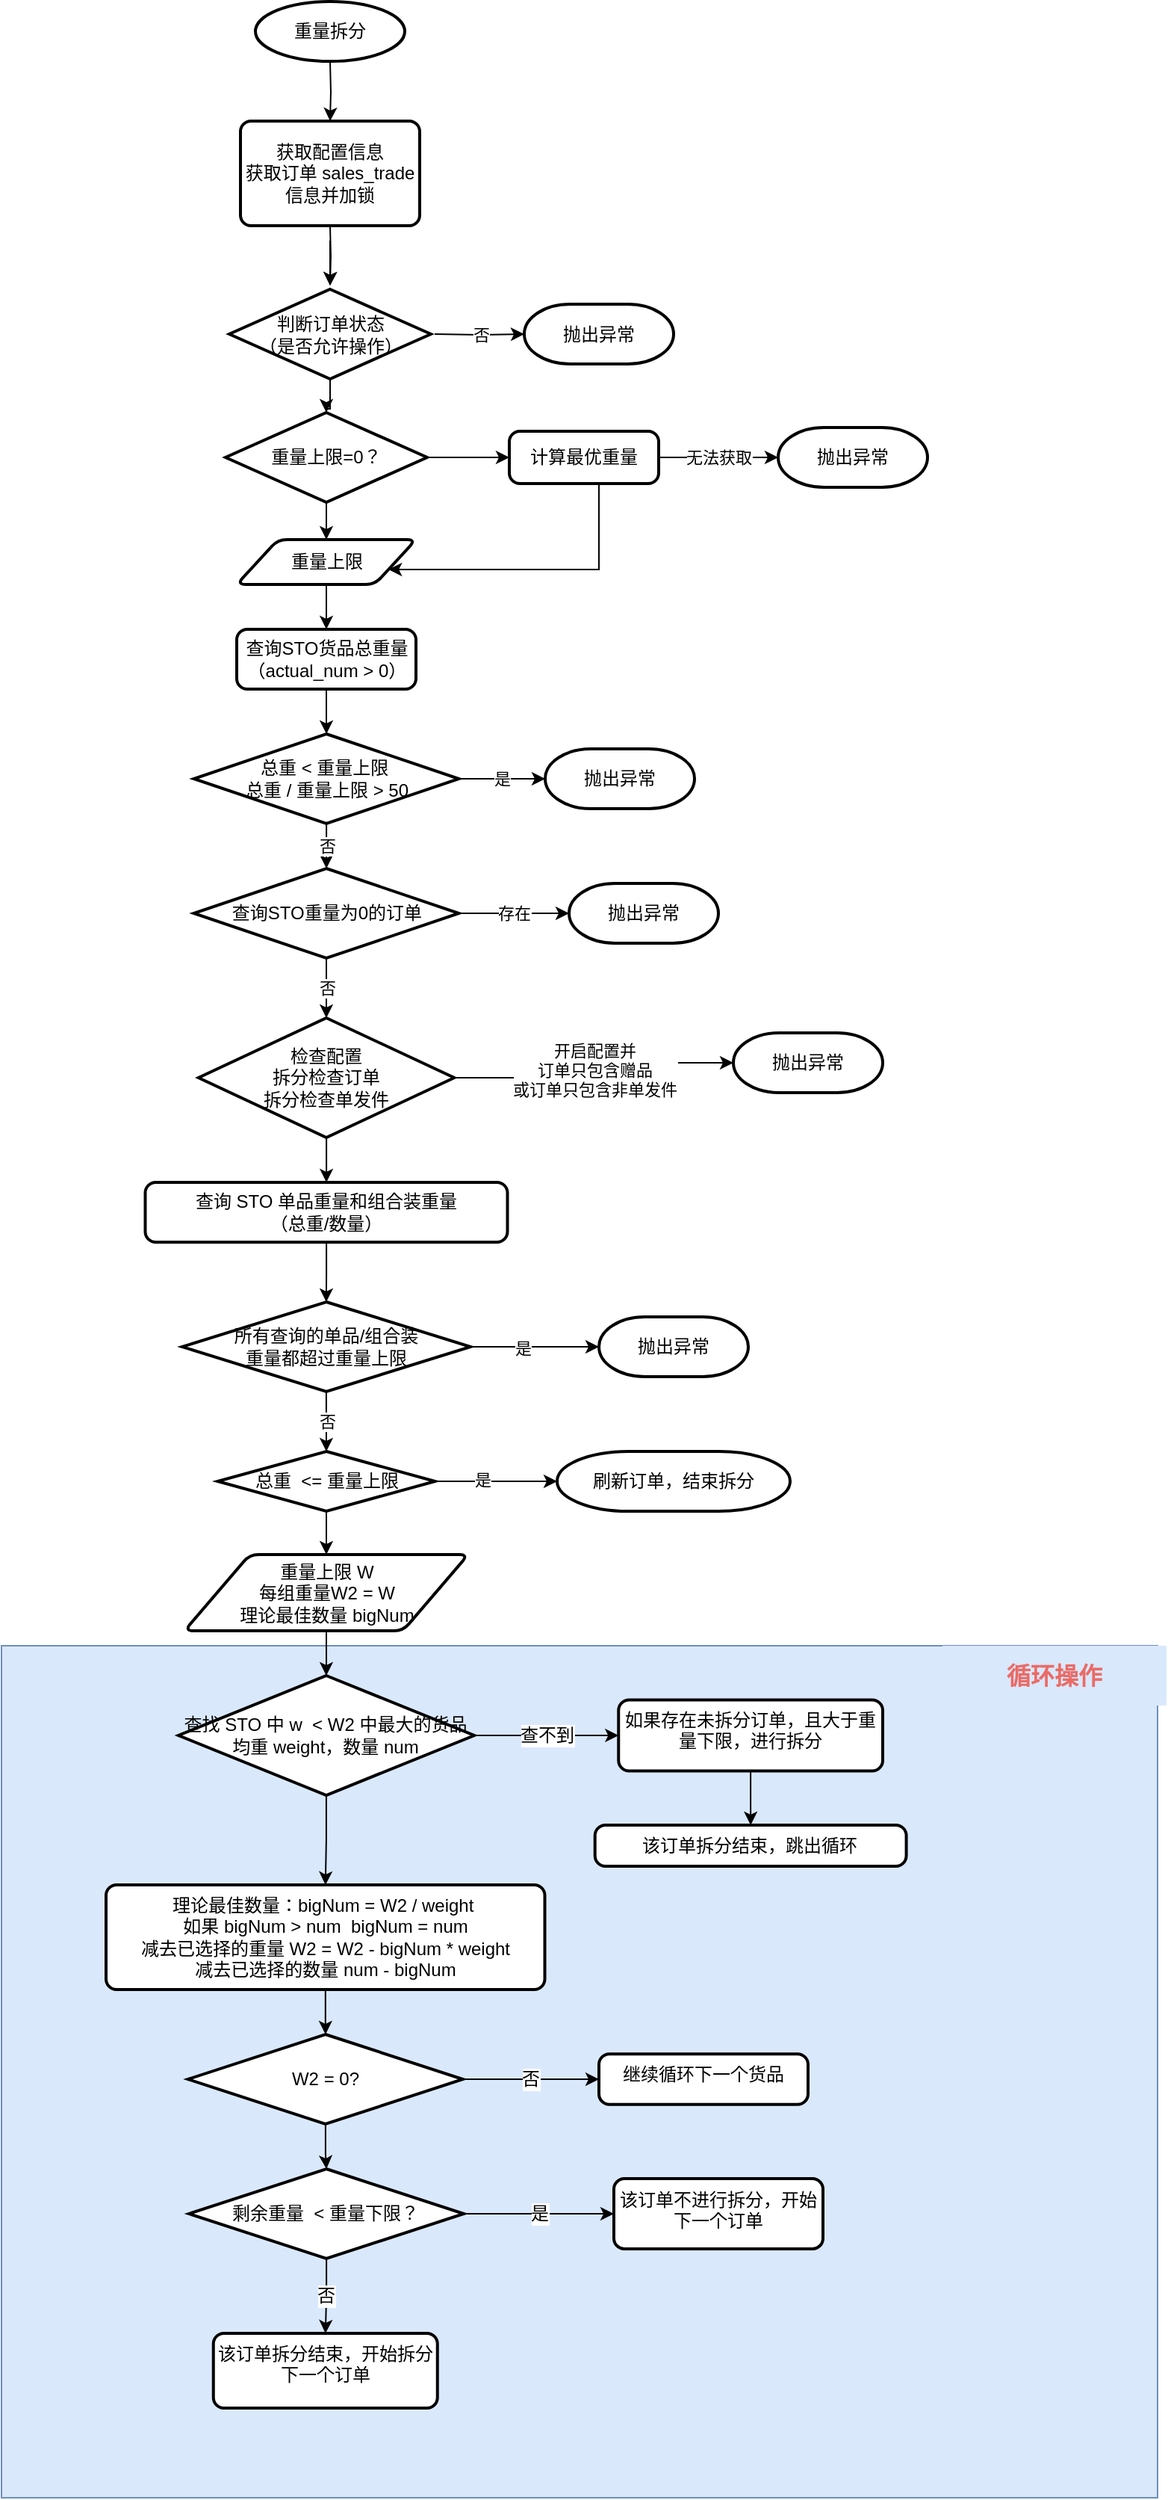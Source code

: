 <mxfile version="15.9.6" type="github">
  <diagram id="C5RBs43oDa-KdzZeNtuy" name="Page-1">
    <mxGraphModel dx="865" dy="456" grid="1" gridSize="10" guides="1" tooltips="1" connect="1" arrows="1" fold="1" page="1" pageScale="1" pageWidth="827" pageHeight="1169" math="0" shadow="0">
      <root>
        <mxCell id="WIyWlLk6GJQsqaUBKTNV-0" />
        <mxCell id="WIyWlLk6GJQsqaUBKTNV-1" parent="WIyWlLk6GJQsqaUBKTNV-0" />
        <mxCell id="njuP0xFI8WVh34JiceHF-87" value="" style="whiteSpace=wrap;html=1;fillColor=#dae8fc;strokeColor=#6c8ebf;" vertex="1" parent="WIyWlLk6GJQsqaUBKTNV-1">
          <mxGeometry y="1230" width="774" height="570" as="geometry" />
        </mxCell>
        <mxCell id="njuP0xFI8WVh34JiceHF-4" value="" style="edgeStyle=orthogonalEdgeStyle;rounded=0;orthogonalLoop=1;jettySize=auto;html=1;" edge="1" parent="WIyWlLk6GJQsqaUBKTNV-1">
          <mxGeometry relative="1" as="geometry">
            <mxPoint x="220.0" y="170" as="sourcePoint" />
            <mxPoint x="220.0" y="210" as="targetPoint" />
          </mxGeometry>
        </mxCell>
        <mxCell id="njuP0xFI8WVh34JiceHF-6" value="" style="edgeStyle=orthogonalEdgeStyle;rounded=0;orthogonalLoop=1;jettySize=auto;html=1;" edge="1" parent="WIyWlLk6GJQsqaUBKTNV-1">
          <mxGeometry relative="1" as="geometry">
            <mxPoint x="220.0" y="290" as="sourcePoint" />
            <mxPoint x="220.0" y="320" as="targetPoint" />
          </mxGeometry>
        </mxCell>
        <mxCell id="njuP0xFI8WVh34JiceHF-18" value="否" style="edgeStyle=orthogonalEdgeStyle;rounded=0;orthogonalLoop=1;jettySize=auto;html=1;" edge="1" parent="WIyWlLk6GJQsqaUBKTNV-1" target="njuP0xFI8WVh34JiceHF-16">
          <mxGeometry relative="1" as="geometry">
            <mxPoint x="290.0" y="352.5" as="sourcePoint" />
          </mxGeometry>
        </mxCell>
        <mxCell id="njuP0xFI8WVh34JiceHF-19" value="" style="edgeStyle=orthogonalEdgeStyle;rounded=0;orthogonalLoop=1;jettySize=auto;html=1;" edge="1" parent="WIyWlLk6GJQsqaUBKTNV-1">
          <mxGeometry relative="1" as="geometry">
            <mxPoint x="220.0" y="280" as="sourcePoint" />
            <mxPoint x="220.0" y="320" as="targetPoint" />
          </mxGeometry>
        </mxCell>
        <mxCell id="njuP0xFI8WVh34JiceHF-16" value="抛出异常" style="strokeWidth=2;html=1;shape=mxgraph.flowchart.terminator;whiteSpace=wrap;" vertex="1" parent="WIyWlLk6GJQsqaUBKTNV-1">
          <mxGeometry x="350" y="332.5" width="100" height="40" as="geometry" />
        </mxCell>
        <mxCell id="njuP0xFI8WVh34JiceHF-17" value="&lt;span&gt;重量拆分&lt;/span&gt;" style="strokeWidth=2;html=1;shape=mxgraph.flowchart.start_1;whiteSpace=wrap;" vertex="1" parent="WIyWlLk6GJQsqaUBKTNV-1">
          <mxGeometry x="170" y="130" width="100" height="40" as="geometry" />
        </mxCell>
        <mxCell id="njuP0xFI8WVh34JiceHF-55" style="edgeStyle=orthogonalEdgeStyle;rounded=0;orthogonalLoop=1;jettySize=auto;html=1;entryX=0.5;entryY=0;entryDx=0;entryDy=0;" edge="1" parent="WIyWlLk6GJQsqaUBKTNV-1" source="njuP0xFI8WVh34JiceHF-25" target="njuP0xFI8WVh34JiceHF-49">
          <mxGeometry relative="1" as="geometry" />
        </mxCell>
        <mxCell id="njuP0xFI8WVh34JiceHF-25" value="重量上限" style="shape=parallelogram;html=1;strokeWidth=2;perimeter=parallelogramPerimeter;whiteSpace=wrap;rounded=1;arcSize=12;size=0.23;" vertex="1" parent="WIyWlLk6GJQsqaUBKTNV-1">
          <mxGeometry x="157.5" y="490" width="120" height="30" as="geometry" />
        </mxCell>
        <mxCell id="njuP0xFI8WVh34JiceHF-33" value="" style="edgeStyle=orthogonalEdgeStyle;rounded=0;orthogonalLoop=1;jettySize=auto;html=1;" edge="1" parent="WIyWlLk6GJQsqaUBKTNV-1" source="njuP0xFI8WVh34JiceHF-28" target="njuP0xFI8WVh34JiceHF-31">
          <mxGeometry relative="1" as="geometry" />
        </mxCell>
        <mxCell id="njuP0xFI8WVh34JiceHF-28" value="&lt;span&gt;判断订单状态&lt;/span&gt;&lt;br&gt;&lt;span&gt;（是否允许操作）&lt;/span&gt;" style="strokeWidth=2;html=1;shape=mxgraph.flowchart.decision;whiteSpace=wrap;" vertex="1" parent="WIyWlLk6GJQsqaUBKTNV-1">
          <mxGeometry x="152.5" y="322.5" width="135" height="60" as="geometry" />
        </mxCell>
        <mxCell id="njuP0xFI8WVh34JiceHF-34" value="" style="edgeStyle=orthogonalEdgeStyle;rounded=0;orthogonalLoop=1;jettySize=auto;html=1;" edge="1" parent="WIyWlLk6GJQsqaUBKTNV-1" source="njuP0xFI8WVh34JiceHF-31" target="njuP0xFI8WVh34JiceHF-25">
          <mxGeometry relative="1" as="geometry" />
        </mxCell>
        <mxCell id="njuP0xFI8WVh34JiceHF-40" value="" style="edgeStyle=orthogonalEdgeStyle;rounded=0;orthogonalLoop=1;jettySize=auto;html=1;" edge="1" parent="WIyWlLk6GJQsqaUBKTNV-1" source="njuP0xFI8WVh34JiceHF-31" target="njuP0xFI8WVh34JiceHF-39">
          <mxGeometry relative="1" as="geometry" />
        </mxCell>
        <mxCell id="njuP0xFI8WVh34JiceHF-31" value="重量上限=0？" style="strokeWidth=2;html=1;shape=mxgraph.flowchart.decision;whiteSpace=wrap;" vertex="1" parent="WIyWlLk6GJQsqaUBKTNV-1">
          <mxGeometry x="150" y="405" width="135" height="60" as="geometry" />
        </mxCell>
        <mxCell id="njuP0xFI8WVh34JiceHF-37" value="&lt;span&gt;获取配置信息&lt;br&gt;&lt;/span&gt;获取订单 sales_trade 信息并加锁&lt;span&gt;&lt;br&gt;&lt;/span&gt;" style="rounded=1;whiteSpace=wrap;html=1;absoluteArcSize=1;arcSize=14;strokeWidth=2;" vertex="1" parent="WIyWlLk6GJQsqaUBKTNV-1">
          <mxGeometry x="160" y="210" width="120" height="70" as="geometry" />
        </mxCell>
        <mxCell id="njuP0xFI8WVh34JiceHF-44" style="edgeStyle=orthogonalEdgeStyle;rounded=0;orthogonalLoop=1;jettySize=auto;html=1;" edge="1" parent="WIyWlLk6GJQsqaUBKTNV-1" source="njuP0xFI8WVh34JiceHF-39" target="njuP0xFI8WVh34JiceHF-25">
          <mxGeometry relative="1" as="geometry">
            <Array as="points">
              <mxPoint x="400" y="510" />
            </Array>
          </mxGeometry>
        </mxCell>
        <mxCell id="njuP0xFI8WVh34JiceHF-48" value="无法获取" style="edgeStyle=orthogonalEdgeStyle;rounded=0;orthogonalLoop=1;jettySize=auto;html=1;" edge="1" parent="WIyWlLk6GJQsqaUBKTNV-1" source="njuP0xFI8WVh34JiceHF-39" target="njuP0xFI8WVh34JiceHF-45">
          <mxGeometry relative="1" as="geometry" />
        </mxCell>
        <mxCell id="njuP0xFI8WVh34JiceHF-39" value="计算最优重量" style="rounded=1;whiteSpace=wrap;html=1;absoluteArcSize=1;arcSize=14;strokeWidth=2;" vertex="1" parent="WIyWlLk6GJQsqaUBKTNV-1">
          <mxGeometry x="340" y="417.5" width="100" height="35" as="geometry" />
        </mxCell>
        <mxCell id="njuP0xFI8WVh34JiceHF-45" value="抛出异常" style="strokeWidth=2;html=1;shape=mxgraph.flowchart.terminator;whiteSpace=wrap;" vertex="1" parent="WIyWlLk6GJQsqaUBKTNV-1">
          <mxGeometry x="520" y="415" width="100" height="40" as="geometry" />
        </mxCell>
        <mxCell id="njuP0xFI8WVh34JiceHF-56" value="" style="edgeStyle=orthogonalEdgeStyle;rounded=0;orthogonalLoop=1;jettySize=auto;html=1;" edge="1" parent="WIyWlLk6GJQsqaUBKTNV-1" source="njuP0xFI8WVh34JiceHF-49" target="njuP0xFI8WVh34JiceHF-51">
          <mxGeometry relative="1" as="geometry" />
        </mxCell>
        <mxCell id="njuP0xFI8WVh34JiceHF-49" value="查询STO货品总重量（actual_num &amp;gt; 0）" style="rounded=1;whiteSpace=wrap;html=1;absoluteArcSize=1;arcSize=14;strokeWidth=2;" vertex="1" parent="WIyWlLk6GJQsqaUBKTNV-1">
          <mxGeometry x="157.5" y="550" width="120" height="40" as="geometry" />
        </mxCell>
        <mxCell id="njuP0xFI8WVh34JiceHF-58" value="是" style="edgeStyle=orthogonalEdgeStyle;rounded=0;orthogonalLoop=1;jettySize=auto;html=1;" edge="1" parent="WIyWlLk6GJQsqaUBKTNV-1" source="njuP0xFI8WVh34JiceHF-51" target="njuP0xFI8WVh34JiceHF-57">
          <mxGeometry relative="1" as="geometry" />
        </mxCell>
        <mxCell id="njuP0xFI8WVh34JiceHF-60" value="否" style="edgeStyle=orthogonalEdgeStyle;rounded=0;orthogonalLoop=1;jettySize=auto;html=1;" edge="1" parent="WIyWlLk6GJQsqaUBKTNV-1" source="njuP0xFI8WVh34JiceHF-51" target="njuP0xFI8WVh34JiceHF-59">
          <mxGeometry relative="1" as="geometry" />
        </mxCell>
        <mxCell id="njuP0xFI8WVh34JiceHF-51" value="总重 &amp;lt; 重量上限&amp;nbsp;&lt;br&gt;总重 / 重量上限 &amp;gt; 50" style="strokeWidth=2;html=1;shape=mxgraph.flowchart.decision;whiteSpace=wrap;" vertex="1" parent="WIyWlLk6GJQsqaUBKTNV-1">
          <mxGeometry x="128.75" y="620" width="177.5" height="60" as="geometry" />
        </mxCell>
        <mxCell id="njuP0xFI8WVh34JiceHF-57" value="抛出异常" style="strokeWidth=2;html=1;shape=mxgraph.flowchart.terminator;whiteSpace=wrap;" vertex="1" parent="WIyWlLk6GJQsqaUBKTNV-1">
          <mxGeometry x="364" y="630" width="100" height="40" as="geometry" />
        </mxCell>
        <mxCell id="njuP0xFI8WVh34JiceHF-62" value="存在" style="edgeStyle=orthogonalEdgeStyle;rounded=0;orthogonalLoop=1;jettySize=auto;html=1;" edge="1" parent="WIyWlLk6GJQsqaUBKTNV-1" source="njuP0xFI8WVh34JiceHF-59" target="njuP0xFI8WVh34JiceHF-61">
          <mxGeometry relative="1" as="geometry" />
        </mxCell>
        <mxCell id="njuP0xFI8WVh34JiceHF-64" value="否" style="edgeStyle=orthogonalEdgeStyle;rounded=0;orthogonalLoop=1;jettySize=auto;html=1;" edge="1" parent="WIyWlLk6GJQsqaUBKTNV-1" source="njuP0xFI8WVh34JiceHF-59" target="njuP0xFI8WVh34JiceHF-63">
          <mxGeometry relative="1" as="geometry" />
        </mxCell>
        <mxCell id="njuP0xFI8WVh34JiceHF-59" value="查询STO重量为0的订单" style="strokeWidth=2;html=1;shape=mxgraph.flowchart.decision;whiteSpace=wrap;" vertex="1" parent="WIyWlLk6GJQsqaUBKTNV-1">
          <mxGeometry x="128.75" y="710" width="177.5" height="60" as="geometry" />
        </mxCell>
        <mxCell id="njuP0xFI8WVh34JiceHF-61" value="抛出异常" style="strokeWidth=2;html=1;shape=mxgraph.flowchart.terminator;whiteSpace=wrap;" vertex="1" parent="WIyWlLk6GJQsqaUBKTNV-1">
          <mxGeometry x="380" y="720" width="100" height="40" as="geometry" />
        </mxCell>
        <mxCell id="njuP0xFI8WVh34JiceHF-66" value="开启配置并&lt;br&gt;订单只包含赠品&lt;br&gt;或订单只包含非单发件" style="edgeStyle=orthogonalEdgeStyle;rounded=0;orthogonalLoop=1;jettySize=auto;html=1;" edge="1" parent="WIyWlLk6GJQsqaUBKTNV-1" source="njuP0xFI8WVh34JiceHF-63" target="njuP0xFI8WVh34JiceHF-65">
          <mxGeometry relative="1" as="geometry" />
        </mxCell>
        <mxCell id="njuP0xFI8WVh34JiceHF-68" value="" style="edgeStyle=orthogonalEdgeStyle;rounded=0;orthogonalLoop=1;jettySize=auto;html=1;" edge="1" parent="WIyWlLk6GJQsqaUBKTNV-1" source="njuP0xFI8WVh34JiceHF-63" target="njuP0xFI8WVh34JiceHF-67">
          <mxGeometry relative="1" as="geometry" />
        </mxCell>
        <mxCell id="njuP0xFI8WVh34JiceHF-63" value="检查配置&lt;br&gt;拆分检查订单&lt;br&gt;拆分检查单发件" style="strokeWidth=2;html=1;shape=mxgraph.flowchart.decision;whiteSpace=wrap;" vertex="1" parent="WIyWlLk6GJQsqaUBKTNV-1">
          <mxGeometry x="131.88" y="810" width="171.25" height="80" as="geometry" />
        </mxCell>
        <mxCell id="njuP0xFI8WVh34JiceHF-65" value="抛出异常" style="strokeWidth=2;html=1;shape=mxgraph.flowchart.terminator;whiteSpace=wrap;" vertex="1" parent="WIyWlLk6GJQsqaUBKTNV-1">
          <mxGeometry x="490" y="820" width="100" height="40" as="geometry" />
        </mxCell>
        <mxCell id="njuP0xFI8WVh34JiceHF-70" value="" style="edgeStyle=orthogonalEdgeStyle;rounded=0;orthogonalLoop=1;jettySize=auto;html=1;" edge="1" parent="WIyWlLk6GJQsqaUBKTNV-1" source="njuP0xFI8WVh34JiceHF-67" target="njuP0xFI8WVh34JiceHF-69">
          <mxGeometry relative="1" as="geometry" />
        </mxCell>
        <mxCell id="njuP0xFI8WVh34JiceHF-67" value="查询 STO 单品重量和组合装重量&lt;br&gt;（总重/数量）" style="rounded=1;whiteSpace=wrap;html=1;absoluteArcSize=1;arcSize=14;strokeWidth=2;" vertex="1" parent="WIyWlLk6GJQsqaUBKTNV-1">
          <mxGeometry x="96.25" y="920" width="242.5" height="40" as="geometry" />
        </mxCell>
        <mxCell id="njuP0xFI8WVh34JiceHF-72" value="" style="edgeStyle=orthogonalEdgeStyle;rounded=0;orthogonalLoop=1;jettySize=auto;html=1;" edge="1" parent="WIyWlLk6GJQsqaUBKTNV-1" source="njuP0xFI8WVh34JiceHF-69" target="njuP0xFI8WVh34JiceHF-71">
          <mxGeometry relative="1" as="geometry" />
        </mxCell>
        <mxCell id="njuP0xFI8WVh34JiceHF-73" value="是" style="edgeLabel;html=1;align=center;verticalAlign=middle;resizable=0;points=[];" vertex="1" connectable="0" parent="njuP0xFI8WVh34JiceHF-72">
          <mxGeometry x="-0.188" y="-1" relative="1" as="geometry">
            <mxPoint as="offset" />
          </mxGeometry>
        </mxCell>
        <mxCell id="njuP0xFI8WVh34JiceHF-81" value="否&lt;br&gt;" style="edgeStyle=orthogonalEdgeStyle;rounded=0;orthogonalLoop=1;jettySize=auto;html=1;entryX=0.5;entryY=0;entryDx=0;entryDy=0;entryPerimeter=0;" edge="1" parent="WIyWlLk6GJQsqaUBKTNV-1" source="njuP0xFI8WVh34JiceHF-69" target="njuP0xFI8WVh34JiceHF-75">
          <mxGeometry relative="1" as="geometry" />
        </mxCell>
        <mxCell id="njuP0xFI8WVh34JiceHF-69" value="所有查询的单品/组合装&lt;br&gt;重量都超过重量上限" style="strokeWidth=2;html=1;shape=mxgraph.flowchart.decision;whiteSpace=wrap;" vertex="1" parent="WIyWlLk6GJQsqaUBKTNV-1">
          <mxGeometry x="120.93" y="1000" width="193.13" height="60" as="geometry" />
        </mxCell>
        <mxCell id="njuP0xFI8WVh34JiceHF-71" value="抛出异常" style="strokeWidth=2;html=1;shape=mxgraph.flowchart.terminator;whiteSpace=wrap;" vertex="1" parent="WIyWlLk6GJQsqaUBKTNV-1">
          <mxGeometry x="400" y="1010" width="100" height="40" as="geometry" />
        </mxCell>
        <mxCell id="njuP0xFI8WVh34JiceHF-78" value="" style="edgeStyle=orthogonalEdgeStyle;rounded=0;orthogonalLoop=1;jettySize=auto;html=1;" edge="1" parent="WIyWlLk6GJQsqaUBKTNV-1" source="njuP0xFI8WVh34JiceHF-75" target="njuP0xFI8WVh34JiceHF-77">
          <mxGeometry relative="1" as="geometry" />
        </mxCell>
        <mxCell id="njuP0xFI8WVh34JiceHF-79" value="是" style="edgeLabel;html=1;align=center;verticalAlign=middle;resizable=0;points=[];" vertex="1" connectable="0" parent="njuP0xFI8WVh34JiceHF-78">
          <mxGeometry x="-0.244" y="1" relative="1" as="geometry">
            <mxPoint as="offset" />
          </mxGeometry>
        </mxCell>
        <mxCell id="njuP0xFI8WVh34JiceHF-92" style="edgeStyle=orthogonalEdgeStyle;rounded=0;orthogonalLoop=1;jettySize=auto;html=1;entryX=0.5;entryY=0;entryDx=0;entryDy=0;fontSize=16;fontColor=#EA6B66;" edge="1" parent="WIyWlLk6GJQsqaUBKTNV-1" source="njuP0xFI8WVh34JiceHF-75" target="njuP0xFI8WVh34JiceHF-82">
          <mxGeometry relative="1" as="geometry" />
        </mxCell>
        <mxCell id="njuP0xFI8WVh34JiceHF-75" value="总重&amp;nbsp; &amp;lt;= 重量上限" style="strokeWidth=2;html=1;shape=mxgraph.flowchart.decision;whiteSpace=wrap;" vertex="1" parent="WIyWlLk6GJQsqaUBKTNV-1">
          <mxGeometry x="144.69" y="1100" width="145.62" height="40" as="geometry" />
        </mxCell>
        <mxCell id="njuP0xFI8WVh34JiceHF-77" value="刷新订单，结束拆分" style="strokeWidth=2;html=1;shape=mxgraph.flowchart.terminator;whiteSpace=wrap;" vertex="1" parent="WIyWlLk6GJQsqaUBKTNV-1">
          <mxGeometry x="372" y="1100" width="156" height="40" as="geometry" />
        </mxCell>
        <mxCell id="njuP0xFI8WVh34JiceHF-90" value="" style="edgeStyle=orthogonalEdgeStyle;rounded=0;orthogonalLoop=1;jettySize=auto;html=1;fontSize=16;fontColor=#EA6B66;" edge="1" parent="WIyWlLk6GJQsqaUBKTNV-1" source="njuP0xFI8WVh34JiceHF-82" target="njuP0xFI8WVh34JiceHF-83">
          <mxGeometry relative="1" as="geometry" />
        </mxCell>
        <mxCell id="njuP0xFI8WVh34JiceHF-82" value="重量上限 W&lt;br&gt;每组重量W2 = W&lt;br&gt;理论最佳数量 bigNum" style="shape=parallelogram;html=1;strokeWidth=2;perimeter=parallelogramPerimeter;whiteSpace=wrap;rounded=1;arcSize=12;size=0.23;" vertex="1" parent="WIyWlLk6GJQsqaUBKTNV-1">
          <mxGeometry x="122.51" y="1169" width="190" height="51" as="geometry" />
        </mxCell>
        <mxCell id="njuP0xFI8WVh34JiceHF-89" value="" style="edgeStyle=orthogonalEdgeStyle;rounded=0;orthogonalLoop=1;jettySize=auto;html=1;fontSize=16;fontColor=#EA6B66;" edge="1" parent="WIyWlLk6GJQsqaUBKTNV-1" source="njuP0xFI8WVh34JiceHF-83" target="njuP0xFI8WVh34JiceHF-84">
          <mxGeometry relative="1" as="geometry" />
        </mxCell>
        <mxCell id="njuP0xFI8WVh34JiceHF-93" value="查不到" style="edgeStyle=orthogonalEdgeStyle;rounded=0;orthogonalLoop=1;jettySize=auto;html=1;fontSize=12;fontColor=#000000;" edge="1" parent="WIyWlLk6GJQsqaUBKTNV-1" source="njuP0xFI8WVh34JiceHF-83" target="njuP0xFI8WVh34JiceHF-86">
          <mxGeometry relative="1" as="geometry" />
        </mxCell>
        <mxCell id="njuP0xFI8WVh34JiceHF-83" value="&lt;span style=&quot;text-align: left&quot;&gt;查找 STO 中 w&amp;nbsp; &amp;lt; W2 中最大的货品均重 weight，数量 num&lt;/span&gt;" style="strokeWidth=2;html=1;shape=mxgraph.flowchart.decision;whiteSpace=wrap;" vertex="1" parent="WIyWlLk6GJQsqaUBKTNV-1">
          <mxGeometry x="118.43" y="1250" width="198.12" height="80" as="geometry" />
        </mxCell>
        <mxCell id="njuP0xFI8WVh34JiceHF-97" value="" style="edgeStyle=orthogonalEdgeStyle;rounded=0;orthogonalLoop=1;jettySize=auto;html=1;fontSize=12;fontColor=#000000;" edge="1" parent="WIyWlLk6GJQsqaUBKTNV-1" source="njuP0xFI8WVh34JiceHF-84" target="njuP0xFI8WVh34JiceHF-96">
          <mxGeometry relative="1" as="geometry" />
        </mxCell>
        <mxCell id="njuP0xFI8WVh34JiceHF-84" value="&lt;span&gt;理论最佳数量：bigNum = W2 / weight&amp;nbsp;&lt;/span&gt;&lt;br&gt;&lt;div&gt;如果 bigNum &amp;gt; num&amp;nbsp; bigNum = num&lt;/div&gt;&lt;div&gt;减去已选择的重量 W2 = W2 - bigNum * weight&lt;/div&gt;&lt;div style=&quot;&quot;&gt;减去已选择的数量 num - bigNum&lt;/div&gt;" style="rounded=1;whiteSpace=wrap;html=1;absoluteArcSize=1;arcSize=14;strokeWidth=2;align=center;verticalAlign=top;" vertex="1" parent="WIyWlLk6GJQsqaUBKTNV-1">
          <mxGeometry x="70" y="1390" width="293.75" height="70" as="geometry" />
        </mxCell>
        <mxCell id="njuP0xFI8WVh34JiceHF-95" value="" style="edgeStyle=orthogonalEdgeStyle;rounded=0;orthogonalLoop=1;jettySize=auto;html=1;fontSize=12;fontColor=#000000;" edge="1" parent="WIyWlLk6GJQsqaUBKTNV-1" source="njuP0xFI8WVh34JiceHF-86" target="njuP0xFI8WVh34JiceHF-94">
          <mxGeometry relative="1" as="geometry" />
        </mxCell>
        <mxCell id="njuP0xFI8WVh34JiceHF-86" value="如果存在未拆分订单，且大于重量下限，进行拆分" style="rounded=1;whiteSpace=wrap;html=1;absoluteArcSize=1;arcSize=14;strokeWidth=2;align=center;verticalAlign=top;" vertex="1" parent="WIyWlLk6GJQsqaUBKTNV-1">
          <mxGeometry x="413.13" y="1266.25" width="176.87" height="47.5" as="geometry" />
        </mxCell>
        <mxCell id="njuP0xFI8WVh34JiceHF-88" value="循环操作" style="text;html=1;strokeColor=none;fillColor=#dae8fc;align=center;verticalAlign=middle;whiteSpace=wrap;rounded=0;fontStyle=1;fontSize=16;labelBorderColor=none;fontColor=#EA6B66;" vertex="1" parent="WIyWlLk6GJQsqaUBKTNV-1">
          <mxGeometry x="630" y="1230" width="150" height="40" as="geometry" />
        </mxCell>
        <mxCell id="njuP0xFI8WVh34JiceHF-94" value="该订单拆分结束，跳出循环" style="rounded=1;whiteSpace=wrap;html=1;absoluteArcSize=1;arcSize=14;strokeWidth=2;align=center;verticalAlign=top;" vertex="1" parent="WIyWlLk6GJQsqaUBKTNV-1">
          <mxGeometry x="397.35" y="1350" width="208.44" height="27.5" as="geometry" />
        </mxCell>
        <mxCell id="njuP0xFI8WVh34JiceHF-99" value="否" style="edgeStyle=orthogonalEdgeStyle;rounded=0;orthogonalLoop=1;jettySize=auto;html=1;fontSize=12;fontColor=#000000;" edge="1" parent="WIyWlLk6GJQsqaUBKTNV-1" source="njuP0xFI8WVh34JiceHF-96" target="njuP0xFI8WVh34JiceHF-98">
          <mxGeometry relative="1" as="geometry" />
        </mxCell>
        <mxCell id="njuP0xFI8WVh34JiceHF-102" value="" style="edgeStyle=orthogonalEdgeStyle;rounded=0;orthogonalLoop=1;jettySize=auto;html=1;fontSize=12;fontColor=#000000;" edge="1" parent="WIyWlLk6GJQsqaUBKTNV-1" source="njuP0xFI8WVh34JiceHF-96" target="njuP0xFI8WVh34JiceHF-100">
          <mxGeometry relative="1" as="geometry" />
        </mxCell>
        <mxCell id="njuP0xFI8WVh34JiceHF-96" value="&lt;span style=&quot;text-align: left&quot;&gt;W2 = 0?&lt;/span&gt;" style="strokeWidth=2;html=1;shape=mxgraph.flowchart.decision;whiteSpace=wrap;" vertex="1" parent="WIyWlLk6GJQsqaUBKTNV-1">
          <mxGeometry x="124.85" y="1490" width="184.06" height="60" as="geometry" />
        </mxCell>
        <mxCell id="njuP0xFI8WVh34JiceHF-98" value="继续循环下一个货品" style="rounded=1;whiteSpace=wrap;html=1;absoluteArcSize=1;arcSize=14;strokeWidth=2;align=center;verticalAlign=top;" vertex="1" parent="WIyWlLk6GJQsqaUBKTNV-1">
          <mxGeometry x="400" y="1503.13" width="140" height="33.75" as="geometry" />
        </mxCell>
        <mxCell id="njuP0xFI8WVh34JiceHF-104" value="否&lt;br&gt;" style="edgeStyle=orthogonalEdgeStyle;rounded=0;orthogonalLoop=1;jettySize=auto;html=1;fontSize=12;fontColor=#000000;" edge="1" parent="WIyWlLk6GJQsqaUBKTNV-1" source="njuP0xFI8WVh34JiceHF-100" target="njuP0xFI8WVh34JiceHF-103">
          <mxGeometry relative="1" as="geometry" />
        </mxCell>
        <mxCell id="njuP0xFI8WVh34JiceHF-105" value="是" style="edgeStyle=orthogonalEdgeStyle;rounded=0;orthogonalLoop=1;jettySize=auto;html=1;fontSize=12;fontColor=#000000;" edge="1" parent="WIyWlLk6GJQsqaUBKTNV-1" source="njuP0xFI8WVh34JiceHF-100" target="njuP0xFI8WVh34JiceHF-101">
          <mxGeometry relative="1" as="geometry" />
        </mxCell>
        <mxCell id="njuP0xFI8WVh34JiceHF-100" value="剩余重量&amp;nbsp; &amp;lt; 重量下限？" style="strokeWidth=2;html=1;shape=mxgraph.flowchart.decision;whiteSpace=wrap;" vertex="1" parent="WIyWlLk6GJQsqaUBKTNV-1">
          <mxGeometry x="125.48" y="1580" width="184.06" height="60" as="geometry" />
        </mxCell>
        <mxCell id="njuP0xFI8WVh34JiceHF-101" value="该订单不进行拆分，开始下一个订单" style="rounded=1;whiteSpace=wrap;html=1;absoluteArcSize=1;arcSize=14;strokeWidth=2;align=center;verticalAlign=top;" vertex="1" parent="WIyWlLk6GJQsqaUBKTNV-1">
          <mxGeometry x="410" y="1586.56" width="140" height="46.88" as="geometry" />
        </mxCell>
        <mxCell id="njuP0xFI8WVh34JiceHF-103" value="该订单拆分结束，开始拆分下一个订单" style="rounded=1;whiteSpace=wrap;html=1;absoluteArcSize=1;arcSize=14;strokeWidth=2;align=center;verticalAlign=top;" vertex="1" parent="WIyWlLk6GJQsqaUBKTNV-1">
          <mxGeometry x="141.88" y="1690" width="150" height="50" as="geometry" />
        </mxCell>
      </root>
    </mxGraphModel>
  </diagram>
</mxfile>
